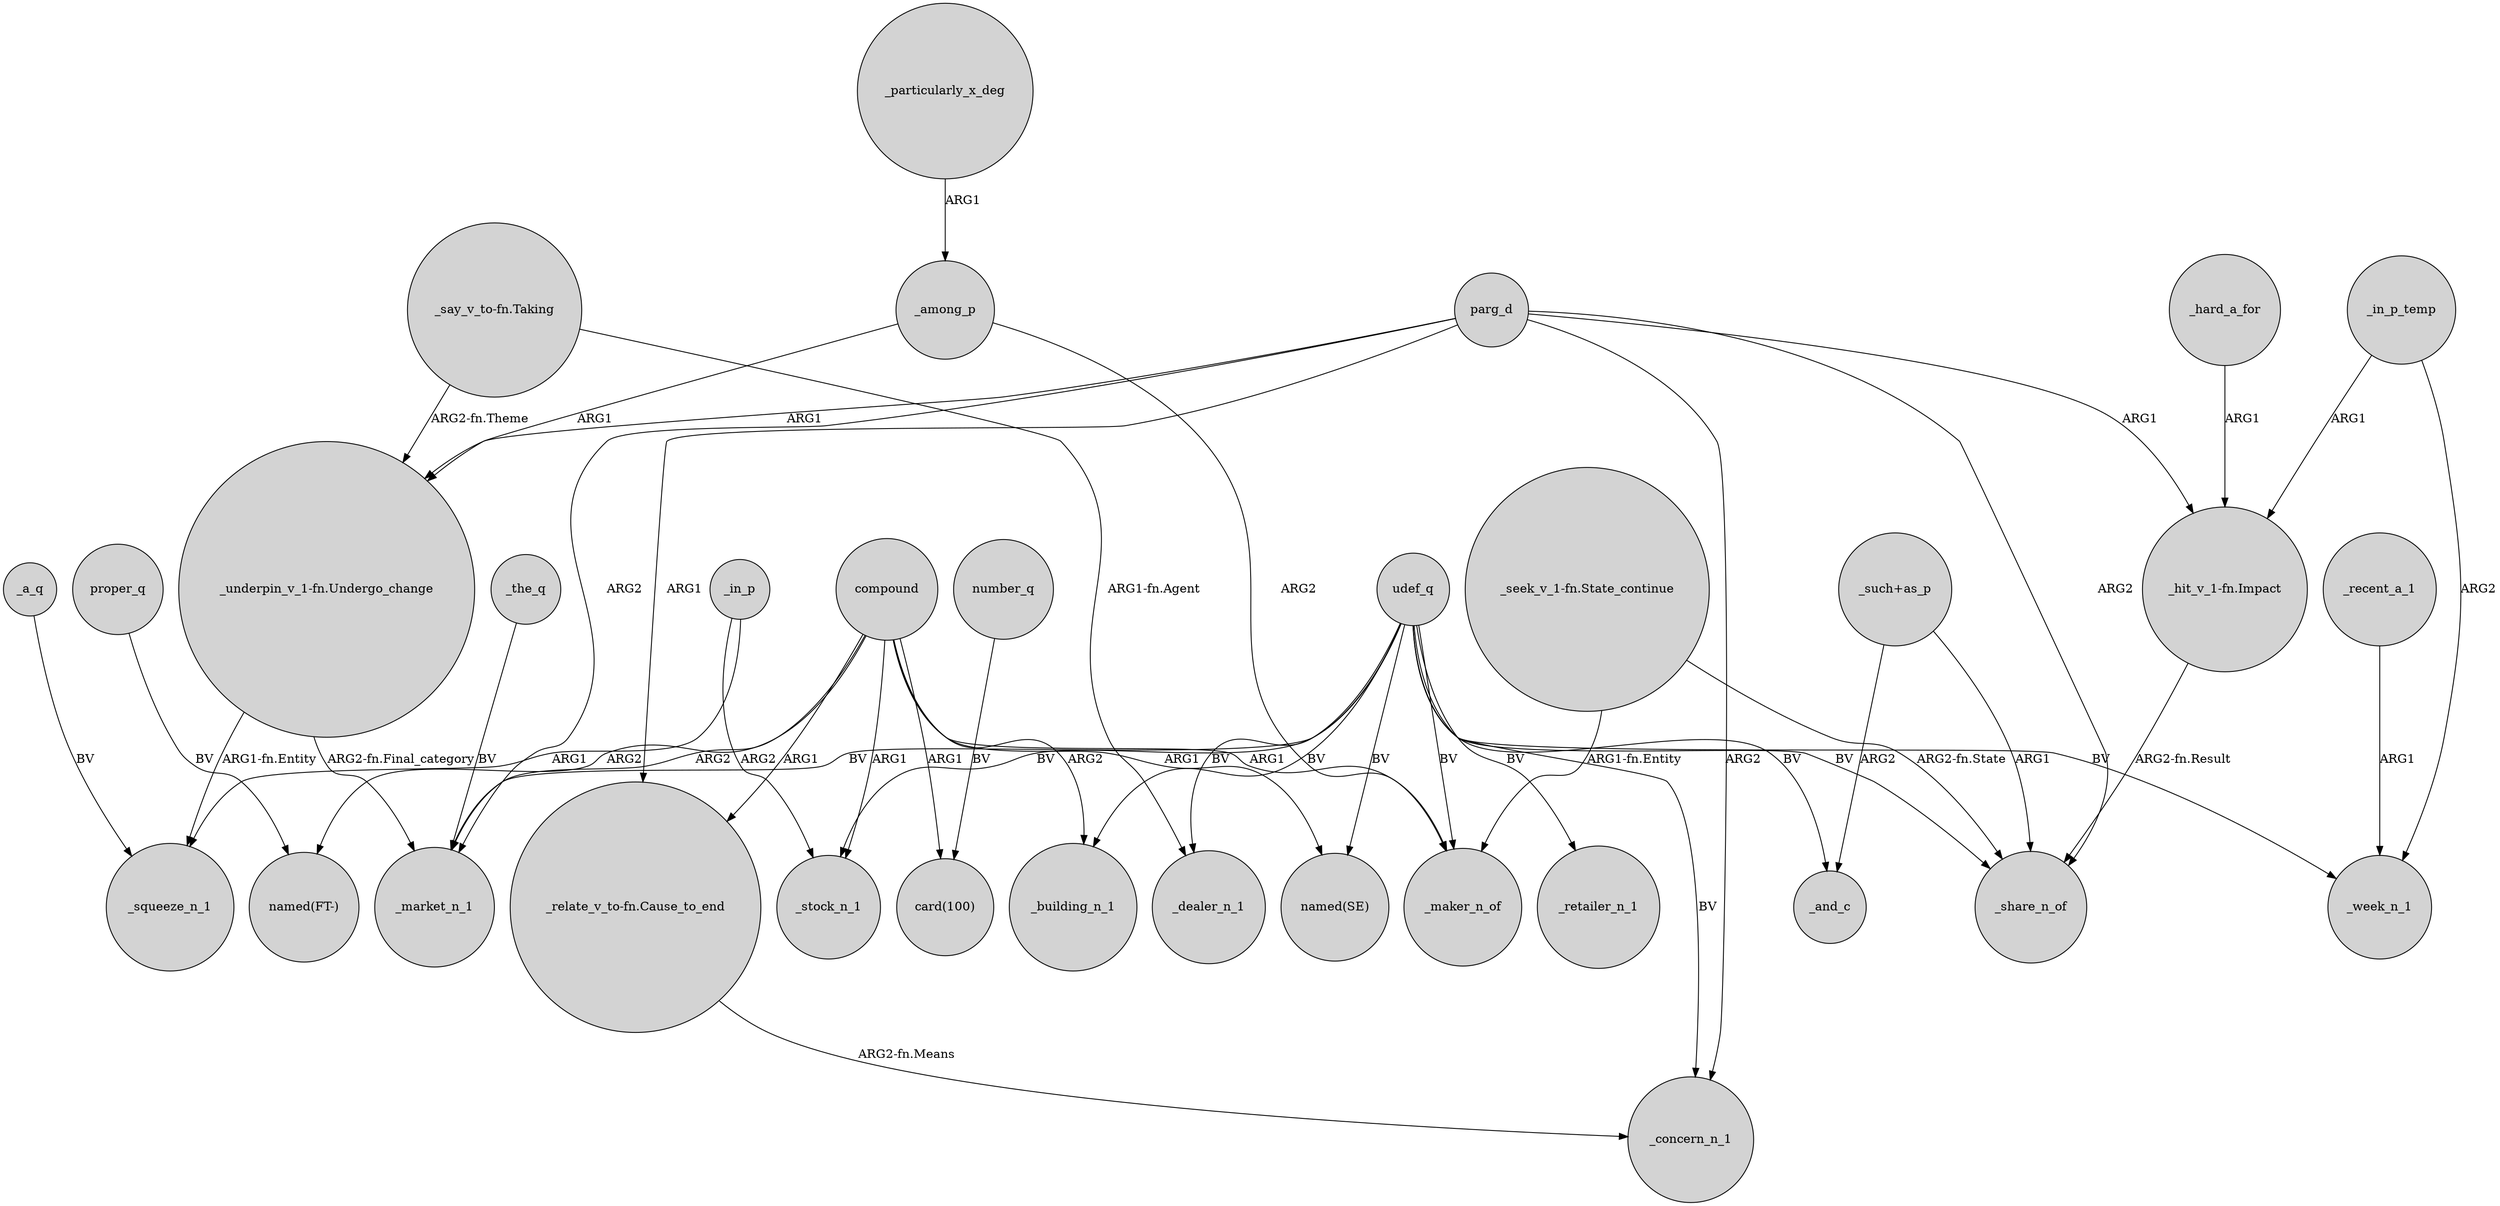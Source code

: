 digraph {
	node [shape=circle style=filled]
	compound -> "named(FT-)" [label=ARG2]
	udef_q -> "named(SE)" [label=BV]
	udef_q -> _market_n_1 [label=BV]
	"_hit_v_1-fn.Impact" -> _share_n_of [label="ARG2-fn.Result"]
	_among_p -> "_underpin_v_1-fn.Undergo_change" [label=ARG1]
	compound -> "_relate_v_to-fn.Cause_to_end" [label=ARG1]
	compound -> _market_n_1 [label=ARG2]
	_in_p_temp -> _week_n_1 [label=ARG2]
	"_seek_v_1-fn.State_continue" -> _maker_n_of [label="ARG1-fn.Entity"]
	udef_q -> _building_n_1 [label=BV]
	_particularly_x_deg -> _among_p [label=ARG1]
	_recent_a_1 -> _week_n_1 [label=ARG1]
	_a_q -> _squeeze_n_1 [label=BV]
	"_such+as_p" -> _and_c [label=ARG2]
	compound -> "card(100)" [label=ARG1]
	udef_q -> _and_c [label=BV]
	_the_q -> _market_n_1 [label=BV]
	compound -> _stock_n_1 [label=ARG1]
	udef_q -> _maker_n_of [label=BV]
	"_underpin_v_1-fn.Undergo_change" -> _squeeze_n_1 [label="ARG1-fn.Entity"]
	udef_q -> _week_n_1 [label=BV]
	"_say_v_to-fn.Taking" -> "_underpin_v_1-fn.Undergo_change" [label="ARG2-fn.Theme"]
	udef_q -> _stock_n_1 [label=BV]
	parg_d -> _concern_n_1 [label=ARG2]
	parg_d -> "_relate_v_to-fn.Cause_to_end" [label=ARG1]
	_hard_a_for -> "_hit_v_1-fn.Impact" [label=ARG1]
	"_underpin_v_1-fn.Undergo_change" -> _market_n_1 [label="ARG2-fn.Final_category"]
	parg_d -> _market_n_1 [label=ARG2]
	proper_q -> "named(FT-)" [label=BV]
	parg_d -> "_hit_v_1-fn.Impact" [label=ARG1]
	_in_p -> _stock_n_1 [label=ARG2]
	udef_q -> _share_n_of [label=BV]
	_in_p_temp -> "_hit_v_1-fn.Impact" [label=ARG1]
	_in_p -> _squeeze_n_1 [label=ARG1]
	udef_q -> _dealer_n_1 [label=BV]
	parg_d -> "_underpin_v_1-fn.Undergo_change" [label=ARG1]
	"_relate_v_to-fn.Cause_to_end" -> _concern_n_1 [label="ARG2-fn.Means"]
	compound -> _maker_n_of [label=ARG1]
	parg_d -> _share_n_of [label=ARG2]
	_among_p -> _maker_n_of [label=ARG2]
	"_say_v_to-fn.Taking" -> _dealer_n_1 [label="ARG1-fn.Agent"]
	"_seek_v_1-fn.State_continue" -> _share_n_of [label="ARG2-fn.State"]
	udef_q -> _concern_n_1 [label=BV]
	udef_q -> _retailer_n_1 [label=BV]
	number_q -> "card(100)" [label=BV]
	"_such+as_p" -> _share_n_of [label=ARG1]
	compound -> _building_n_1 [label=ARG2]
	compound -> "named(SE)" [label=ARG1]
}
